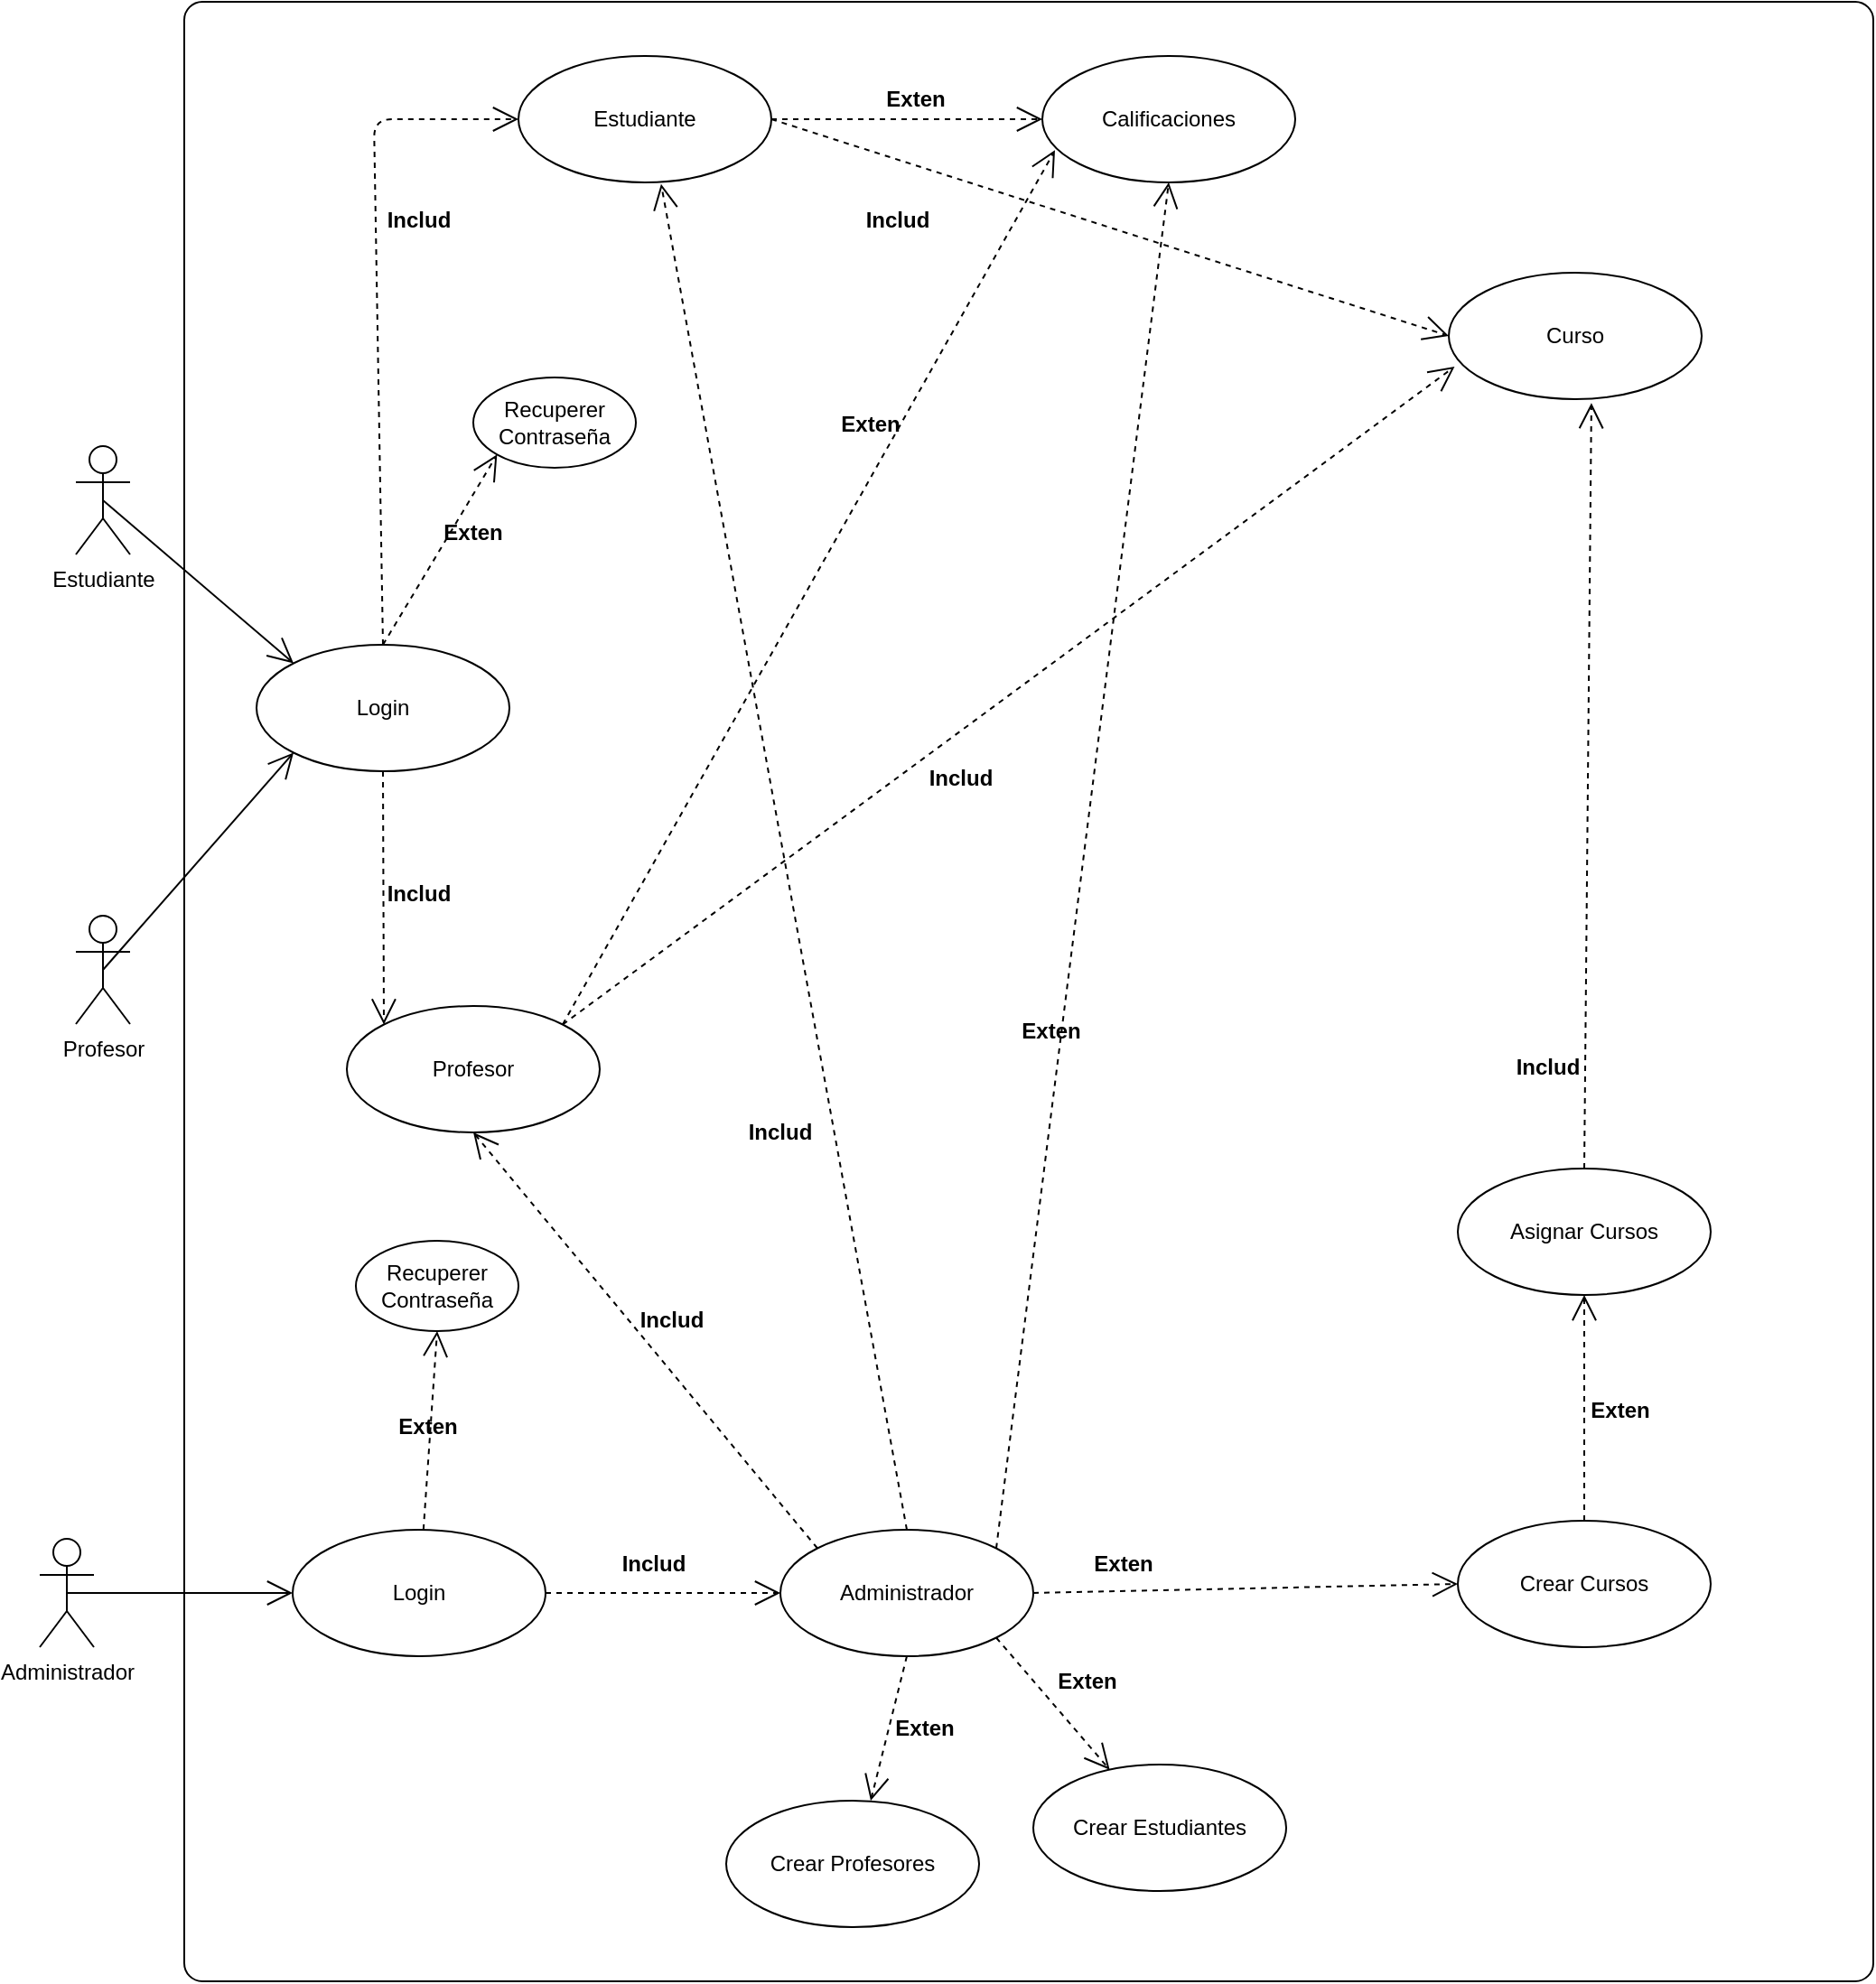 <mxfile>
    <diagram id="w3d0ppWCed2p-HDZ2Jk9" name="Página-1">
        <mxGraphModel dx="2235" dy="1798" grid="1" gridSize="10" guides="1" tooltips="1" connect="1" arrows="1" fold="1" page="1" pageScale="1" pageWidth="1200" pageHeight="800" math="0" shadow="0">
            <root>
                <mxCell id="0"/>
                <mxCell id="1" parent="0"/>
                <mxCell id="uBAcjajxYX5B5QDxeFIi-4" value="" style="html=1;align=center;verticalAlign=top;rounded=1;absoluteArcSize=1;arcSize=20;" vertex="1" parent="1">
                    <mxGeometry x="150" y="-166" width="935" height="1096" as="geometry"/>
                </mxCell>
                <mxCell id="Gcev7W_Unmqta7dmFVkb-4" value="Estudiante" style="shape=umlActor;verticalLabelPosition=bottom;verticalAlign=top;html=1;" vertex="1" parent="1">
                    <mxGeometry x="90" y="80" width="30" height="60" as="geometry"/>
                </mxCell>
                <mxCell id="Gcev7W_Unmqta7dmFVkb-5" value="Profesor" style="shape=umlActor;verticalLabelPosition=bottom;verticalAlign=top;html=1;" vertex="1" parent="1">
                    <mxGeometry x="90" y="340" width="30" height="60" as="geometry"/>
                </mxCell>
                <mxCell id="Gcev7W_Unmqta7dmFVkb-6" value="Administrador" style="shape=umlActor;verticalLabelPosition=bottom;verticalAlign=top;html=1;" vertex="1" parent="1">
                    <mxGeometry x="70" y="685" width="30" height="60" as="geometry"/>
                </mxCell>
                <mxCell id="Gcev7W_Unmqta7dmFVkb-8" value="Login" style="ellipse;whiteSpace=wrap;html=1;" vertex="1" parent="1">
                    <mxGeometry x="190" y="190" width="140" height="70" as="geometry"/>
                </mxCell>
                <mxCell id="Gcev7W_Unmqta7dmFVkb-9" value="Login" style="ellipse;whiteSpace=wrap;html=1;" vertex="1" parent="1">
                    <mxGeometry x="210" y="680" width="140" height="70" as="geometry"/>
                </mxCell>
                <mxCell id="Gcev7W_Unmqta7dmFVkb-10" value="Curso" style="ellipse;whiteSpace=wrap;html=1;" vertex="1" parent="1">
                    <mxGeometry x="850" y="-16" width="140" height="70" as="geometry"/>
                </mxCell>
                <mxCell id="Gcev7W_Unmqta7dmFVkb-11" value="Administrador" style="ellipse;whiteSpace=wrap;html=1;" vertex="1" parent="1">
                    <mxGeometry x="480" y="680" width="140" height="70" as="geometry"/>
                </mxCell>
                <mxCell id="Gcev7W_Unmqta7dmFVkb-12" value="Profesor" style="ellipse;whiteSpace=wrap;html=1;" vertex="1" parent="1">
                    <mxGeometry x="240" y="390" width="140" height="70" as="geometry"/>
                </mxCell>
                <mxCell id="Gcev7W_Unmqta7dmFVkb-13" value="Estudiante" style="ellipse;whiteSpace=wrap;html=1;" vertex="1" parent="1">
                    <mxGeometry x="335" y="-136" width="140" height="70" as="geometry"/>
                </mxCell>
                <mxCell id="Gcev7W_Unmqta7dmFVkb-17" value="" style="endArrow=open;endFill=1;endSize=12;html=1;exitX=0.5;exitY=0.5;exitDx=0;exitDy=0;exitPerimeter=0;entryX=0;entryY=1;entryDx=0;entryDy=0;" edge="1" parent="1" source="Gcev7W_Unmqta7dmFVkb-5" target="Gcev7W_Unmqta7dmFVkb-8">
                    <mxGeometry width="160" relative="1" as="geometry">
                        <mxPoint x="130" y="369.5" as="sourcePoint"/>
                        <mxPoint x="235" y="369.5" as="targetPoint"/>
                    </mxGeometry>
                </mxCell>
                <mxCell id="Gcev7W_Unmqta7dmFVkb-18" value="" style="endArrow=open;endFill=1;endSize=12;html=1;exitX=0.5;exitY=0.5;exitDx=0;exitDy=0;exitPerimeter=0;entryX=0;entryY=0;entryDx=0;entryDy=0;" edge="1" parent="1" source="Gcev7W_Unmqta7dmFVkb-4" target="Gcev7W_Unmqta7dmFVkb-8">
                    <mxGeometry width="160" relative="1" as="geometry">
                        <mxPoint x="115" y="380" as="sourcePoint"/>
                        <mxPoint x="243.498" y="274.865" as="targetPoint"/>
                    </mxGeometry>
                </mxCell>
                <mxCell id="Gcev7W_Unmqta7dmFVkb-19" value="" style="endArrow=open;endFill=1;endSize=12;html=1;entryX=0;entryY=0.5;entryDx=0;entryDy=0;dashed=1;exitX=0.5;exitY=0;exitDx=0;exitDy=0;" edge="1" parent="1" source="Gcev7W_Unmqta7dmFVkb-8" target="Gcev7W_Unmqta7dmFVkb-13">
                    <mxGeometry width="160" relative="1" as="geometry">
                        <mxPoint x="255" y="34" as="sourcePoint"/>
                        <mxPoint x="420.503" y="144.251" as="targetPoint"/>
                        <Array as="points">
                            <mxPoint x="255" y="-101"/>
                        </Array>
                    </mxGeometry>
                </mxCell>
                <mxCell id="Gcev7W_Unmqta7dmFVkb-20" value="" style="endArrow=open;endFill=1;endSize=12;html=1;entryX=0;entryY=0;entryDx=0;entryDy=0;dashed=1;exitX=0.5;exitY=1;exitDx=0;exitDy=0;" edge="1" parent="1" source="Gcev7W_Unmqta7dmFVkb-8" target="Gcev7W_Unmqta7dmFVkb-12">
                    <mxGeometry width="160" relative="1" as="geometry">
                        <mxPoint x="350" y="245" as="sourcePoint"/>
                        <mxPoint x="424.871" y="147.667" as="targetPoint"/>
                    </mxGeometry>
                </mxCell>
                <mxCell id="Gcev7W_Unmqta7dmFVkb-21" value="" style="endArrow=open;endFill=1;endSize=12;html=1;entryX=0;entryY=0.5;entryDx=0;entryDy=0;exitX=1;exitY=0.5;exitDx=0;exitDy=0;dashed=1;" edge="1" parent="1" source="Gcev7W_Unmqta7dmFVkb-13" target="Gcev7W_Unmqta7dmFVkb-10">
                    <mxGeometry width="160" relative="1" as="geometry">
                        <mxPoint x="300.129" y="56.333" as="sourcePoint"/>
                        <mxPoint x="375" y="-41" as="targetPoint"/>
                    </mxGeometry>
                </mxCell>
                <mxCell id="Gcev7W_Unmqta7dmFVkb-23" value="" style="endArrow=open;endFill=1;endSize=12;html=1;exitX=1;exitY=0.5;exitDx=0;exitDy=0;dashed=1;entryX=0;entryY=0.5;entryDx=0;entryDy=0;" edge="1" parent="1" source="Gcev7W_Unmqta7dmFVkb-9" target="Gcev7W_Unmqta7dmFVkb-11">
                    <mxGeometry width="160" relative="1" as="geometry">
                        <mxPoint x="330" y="705" as="sourcePoint"/>
                        <mxPoint x="435" y="705" as="targetPoint"/>
                    </mxGeometry>
                </mxCell>
                <mxCell id="Gcev7W_Unmqta7dmFVkb-24" value="" style="endArrow=open;endFill=1;endSize=12;html=1;exitX=0.5;exitY=0.5;exitDx=0;exitDy=0;exitPerimeter=0;entryX=0;entryY=0.5;entryDx=0;entryDy=0;" edge="1" parent="1" source="Gcev7W_Unmqta7dmFVkb-6" target="Gcev7W_Unmqta7dmFVkb-9">
                    <mxGeometry width="160" relative="1" as="geometry">
                        <mxPoint x="130" y="665.25" as="sourcePoint"/>
                        <mxPoint x="245.503" y="554.999" as="targetPoint"/>
                    </mxGeometry>
                </mxCell>
                <mxCell id="Gcev7W_Unmqta7dmFVkb-25" value="" style="endArrow=open;endFill=1;endSize=12;html=1;exitX=1;exitY=0;exitDx=0;exitDy=0;entryX=0.023;entryY=0.743;entryDx=0;entryDy=0;dashed=1;entryPerimeter=0;" edge="1" parent="1" source="Gcev7W_Unmqta7dmFVkb-12" target="Gcev7W_Unmqta7dmFVkb-10">
                    <mxGeometry width="160" relative="1" as="geometry">
                        <mxPoint x="440.44" y="300.0" as="sourcePoint"/>
                        <mxPoint x="439.503" y="420.881" as="targetPoint"/>
                    </mxGeometry>
                </mxCell>
                <mxCell id="Gcev7W_Unmqta7dmFVkb-26" value="Crear Profesores" style="ellipse;whiteSpace=wrap;html=1;" vertex="1" parent="1">
                    <mxGeometry x="450" y="830" width="140" height="70" as="geometry"/>
                </mxCell>
                <mxCell id="Gcev7W_Unmqta7dmFVkb-27" value="Crear Estudiantes" style="ellipse;whiteSpace=wrap;html=1;" vertex="1" parent="1">
                    <mxGeometry x="620" y="810" width="140" height="70" as="geometry"/>
                </mxCell>
                <mxCell id="Gcev7W_Unmqta7dmFVkb-28" value="Crear Cursos" style="ellipse;whiteSpace=wrap;html=1;" vertex="1" parent="1">
                    <mxGeometry x="855" y="675" width="140" height="70" as="geometry"/>
                </mxCell>
                <mxCell id="Gcev7W_Unmqta7dmFVkb-29" value="" style="endArrow=open;endFill=1;endSize=12;html=1;dashed=1;entryX=0.5;entryY=1;entryDx=0;entryDy=0;" edge="1" parent="1" source="Gcev7W_Unmqta7dmFVkb-28" target="Gcev7W_Unmqta7dmFVkb-39">
                    <mxGeometry width="160" relative="1" as="geometry">
                        <mxPoint x="765" y="710" as="sourcePoint"/>
                        <mxPoint x="635" y="715" as="targetPoint"/>
                    </mxGeometry>
                </mxCell>
                <mxCell id="Gcev7W_Unmqta7dmFVkb-30" value="" style="endArrow=open;endFill=1;endSize=12;html=1;dashed=1;entryX=0.564;entryY=1.03;entryDx=0;entryDy=0;entryPerimeter=0;exitX=0.5;exitY=0;exitDx=0;exitDy=0;" edge="1" parent="1" source="Gcev7W_Unmqta7dmFVkb-39" target="Gcev7W_Unmqta7dmFVkb-10">
                    <mxGeometry width="160" relative="1" as="geometry">
                        <mxPoint x="925" y="540" as="sourcePoint"/>
                        <mxPoint x="865" y="720" as="targetPoint"/>
                    </mxGeometry>
                </mxCell>
                <mxCell id="Gcev7W_Unmqta7dmFVkb-33" value="" style="endArrow=open;endFill=1;endSize=12;html=1;dashed=1;exitX=0.5;exitY=1;exitDx=0;exitDy=0;" edge="1" parent="1" source="Gcev7W_Unmqta7dmFVkb-11">
                    <mxGeometry width="160" relative="1" as="geometry">
                        <mxPoint x="630" y="730" as="sourcePoint"/>
                        <mxPoint x="530" y="830" as="targetPoint"/>
                    </mxGeometry>
                </mxCell>
                <mxCell id="Gcev7W_Unmqta7dmFVkb-34" value="" style="endArrow=open;endFill=1;endSize=12;html=1;dashed=1;exitX=1;exitY=1;exitDx=0;exitDy=0;" edge="1" parent="1" source="Gcev7W_Unmqta7dmFVkb-11" target="Gcev7W_Unmqta7dmFVkb-27">
                    <mxGeometry width="160" relative="1" as="geometry">
                        <mxPoint x="560" y="690" as="sourcePoint"/>
                        <mxPoint x="460" y="650" as="targetPoint"/>
                    </mxGeometry>
                </mxCell>
                <mxCell id="Gcev7W_Unmqta7dmFVkb-35" value="Calificaciones" style="ellipse;whiteSpace=wrap;html=1;" vertex="1" parent="1">
                    <mxGeometry x="625" y="-136" width="140" height="70" as="geometry"/>
                </mxCell>
                <mxCell id="Gcev7W_Unmqta7dmFVkb-36" value="" style="endArrow=open;endFill=1;endSize=12;html=1;entryX=0;entryY=0.5;entryDx=0;entryDy=0;exitX=1;exitY=0.5;exitDx=0;exitDy=0;dashed=1;" edge="1" parent="1" source="Gcev7W_Unmqta7dmFVkb-13" target="Gcev7W_Unmqta7dmFVkb-35">
                    <mxGeometry width="160" relative="1" as="geometry">
                        <mxPoint x="485" y="-91" as="sourcePoint"/>
                        <mxPoint x="705" y="69" as="targetPoint"/>
                    </mxGeometry>
                </mxCell>
                <mxCell id="Gcev7W_Unmqta7dmFVkb-37" value="" style="endArrow=open;endFill=1;endSize=12;html=1;entryX=0.05;entryY=0.745;entryDx=0;entryDy=0;exitX=1;exitY=0;exitDx=0;exitDy=0;dashed=1;entryPerimeter=0;" edge="1" parent="1" source="Gcev7W_Unmqta7dmFVkb-12" target="Gcev7W_Unmqta7dmFVkb-35">
                    <mxGeometry width="160" relative="1" as="geometry">
                        <mxPoint x="490" y="65" as="sourcePoint"/>
                        <mxPoint x="710" y="75" as="targetPoint"/>
                    </mxGeometry>
                </mxCell>
                <mxCell id="Gcev7W_Unmqta7dmFVkb-39" value="Asignar Cursos" style="ellipse;whiteSpace=wrap;html=1;" vertex="1" parent="1">
                    <mxGeometry x="855" y="480" width="140" height="70" as="geometry"/>
                </mxCell>
                <mxCell id="Gcev7W_Unmqta7dmFVkb-40" value="" style="endArrow=open;endFill=1;endSize=12;html=1;dashed=1;entryX=0;entryY=0.5;entryDx=0;entryDy=0;exitX=1;exitY=0.5;exitDx=0;exitDy=0;" edge="1" parent="1" source="Gcev7W_Unmqta7dmFVkb-11" target="Gcev7W_Unmqta7dmFVkb-28">
                    <mxGeometry width="160" relative="1" as="geometry">
                        <mxPoint x="630" y="730" as="sourcePoint"/>
                        <mxPoint x="720" y="730" as="targetPoint"/>
                    </mxGeometry>
                </mxCell>
                <mxCell id="Gcev7W_Unmqta7dmFVkb-41" value="" style="endArrow=open;endFill=1;endSize=12;html=1;dashed=1;entryX=0.5;entryY=1;entryDx=0;entryDy=0;exitX=1;exitY=0;exitDx=0;exitDy=0;" edge="1" parent="1" source="Gcev7W_Unmqta7dmFVkb-11" target="Gcev7W_Unmqta7dmFVkb-35">
                    <mxGeometry width="160" relative="1" as="geometry">
                        <mxPoint x="573.02" y="691.19" as="sourcePoint"/>
                        <mxPoint x="570" y="490" as="targetPoint"/>
                        <Array as="points"/>
                    </mxGeometry>
                </mxCell>
                <mxCell id="Gcev7W_Unmqta7dmFVkb-43" value="" style="endArrow=open;endFill=1;endSize=12;html=1;exitX=0;exitY=0;exitDx=0;exitDy=0;dashed=1;entryX=0.5;entryY=1;entryDx=0;entryDy=0;" edge="1" parent="1" source="Gcev7W_Unmqta7dmFVkb-11" target="Gcev7W_Unmqta7dmFVkb-12">
                    <mxGeometry width="160" relative="1" as="geometry">
                        <mxPoint x="360" y="725" as="sourcePoint"/>
                        <mxPoint x="490" y="725" as="targetPoint"/>
                    </mxGeometry>
                </mxCell>
                <mxCell id="Gcev7W_Unmqta7dmFVkb-44" value="" style="endArrow=open;endFill=1;endSize=12;html=1;exitX=0.5;exitY=0;exitDx=0;exitDy=0;dashed=1;entryX=0.564;entryY=1.012;entryDx=0;entryDy=0;entryPerimeter=0;" edge="1" parent="1" source="Gcev7W_Unmqta7dmFVkb-11" target="Gcev7W_Unmqta7dmFVkb-13">
                    <mxGeometry width="160" relative="1" as="geometry">
                        <mxPoint x="510.503" y="700.251" as="sourcePoint"/>
                        <mxPoint x="320" y="470" as="targetPoint"/>
                    </mxGeometry>
                </mxCell>
                <mxCell id="Gcev7W_Unmqta7dmFVkb-45" value="Exten" style="text;align=center;fontStyle=1;verticalAlign=middle;spacingLeft=3;spacingRight=3;strokeColor=none;rotatable=0;points=[[0,0.5],[1,0.5]];portConstraint=eastwest;" vertex="1" parent="1">
                    <mxGeometry x="590" y="390" width="80" height="26" as="geometry"/>
                </mxCell>
                <mxCell id="Gcev7W_Unmqta7dmFVkb-46" value="Includ" style="text;align=center;fontStyle=1;verticalAlign=middle;spacingLeft=3;spacingRight=3;strokeColor=none;rotatable=0;points=[[0,0.5],[1,0.5]];portConstraint=eastwest;" vertex="1" parent="1">
                    <mxGeometry x="440" y="446" width="80" height="26" as="geometry"/>
                </mxCell>
                <mxCell id="Gcev7W_Unmqta7dmFVkb-47" value="Includ" style="text;align=center;fontStyle=1;verticalAlign=middle;spacingLeft=3;spacingRight=3;strokeColor=none;rotatable=0;points=[[0,0.5],[1,0.5]];portConstraint=eastwest;" vertex="1" parent="1">
                    <mxGeometry x="370" y="685" width="80" height="26" as="geometry"/>
                </mxCell>
                <mxCell id="Gcev7W_Unmqta7dmFVkb-48" value="Includ" style="text;align=center;fontStyle=1;verticalAlign=middle;spacingLeft=3;spacingRight=3;strokeColor=none;rotatable=0;points=[[0,0.5],[1,0.5]];portConstraint=eastwest;" vertex="1" parent="1">
                    <mxGeometry x="240" y="314" width="80" height="26" as="geometry"/>
                </mxCell>
                <mxCell id="Gcev7W_Unmqta7dmFVkb-49" value="Includ" style="text;align=center;fontStyle=1;verticalAlign=middle;spacingLeft=3;spacingRight=3;strokeColor=none;rotatable=0;points=[[0,0.5],[1,0.5]];portConstraint=eastwest;" vertex="1" parent="1">
                    <mxGeometry x="240" y="-59" width="80" height="26" as="geometry"/>
                </mxCell>
                <mxCell id="Gcev7W_Unmqta7dmFVkb-50" value="Includ" style="text;align=center;fontStyle=1;verticalAlign=middle;spacingLeft=3;spacingRight=3;strokeColor=none;rotatable=0;points=[[0,0.5],[1,0.5]];portConstraint=eastwest;" vertex="1" parent="1">
                    <mxGeometry x="540" y="250" width="80" height="26" as="geometry"/>
                </mxCell>
                <mxCell id="Gcev7W_Unmqta7dmFVkb-51" value="Includ" style="text;align=center;fontStyle=1;verticalAlign=middle;spacingLeft=3;spacingRight=3;strokeColor=none;rotatable=0;points=[[0,0.5],[1,0.5]];portConstraint=eastwest;" vertex="1" parent="1">
                    <mxGeometry x="380" y="550" width="80" height="26" as="geometry"/>
                </mxCell>
                <mxCell id="Gcev7W_Unmqta7dmFVkb-52" value="Includ" style="text;align=center;fontStyle=1;verticalAlign=middle;spacingLeft=3;spacingRight=3;strokeColor=none;rotatable=0;points=[[0,0.5],[1,0.5]];portConstraint=eastwest;" vertex="1" parent="1">
                    <mxGeometry x="865" y="410" width="80" height="26" as="geometry"/>
                </mxCell>
                <mxCell id="Gcev7W_Unmqta7dmFVkb-53" value="Exten" style="text;align=center;fontStyle=1;verticalAlign=middle;spacingLeft=3;spacingRight=3;strokeColor=none;rotatable=0;points=[[0,0.5],[1,0.5]];portConstraint=eastwest;" vertex="1" parent="1">
                    <mxGeometry x="490" y="54" width="80" height="26" as="geometry"/>
                </mxCell>
                <mxCell id="Gcev7W_Unmqta7dmFVkb-54" value="Exten" style="text;align=center;fontStyle=1;verticalAlign=middle;spacingLeft=3;spacingRight=3;strokeColor=none;rotatable=0;points=[[0,0.5],[1,0.5]];portConstraint=eastwest;" vertex="1" parent="1">
                    <mxGeometry x="515" y="-126" width="80" height="26" as="geometry"/>
                </mxCell>
                <mxCell id="Gcev7W_Unmqta7dmFVkb-56" value="Exten" style="text;align=center;fontStyle=1;verticalAlign=middle;spacingLeft=3;spacingRight=3;strokeColor=none;rotatable=0;points=[[0,0.5],[1,0.5]];portConstraint=eastwest;" vertex="1" parent="1">
                    <mxGeometry x="630" y="685" width="80" height="26" as="geometry"/>
                </mxCell>
                <mxCell id="Gcev7W_Unmqta7dmFVkb-57" value="Exten" style="text;align=center;fontStyle=1;verticalAlign=middle;spacingLeft=3;spacingRight=3;strokeColor=none;rotatable=0;points=[[0,0.5],[1,0.5]];portConstraint=eastwest;" vertex="1" parent="1">
                    <mxGeometry x="610" y="750" width="80" height="26" as="geometry"/>
                </mxCell>
                <mxCell id="Gcev7W_Unmqta7dmFVkb-58" value="Exten" style="text;align=center;fontStyle=1;verticalAlign=middle;spacingLeft=3;spacingRight=3;strokeColor=none;rotatable=0;points=[[0,0.5],[1,0.5]];portConstraint=eastwest;" vertex="1" parent="1">
                    <mxGeometry x="520" y="776" width="80" height="26" as="geometry"/>
                </mxCell>
                <mxCell id="Gcev7W_Unmqta7dmFVkb-59" value="Exten" style="text;align=center;fontStyle=1;verticalAlign=middle;spacingLeft=3;spacingRight=3;strokeColor=none;rotatable=0;points=[[0,0.5],[1,0.5]];portConstraint=eastwest;" vertex="1" parent="1">
                    <mxGeometry x="905" y="600" width="80" height="26" as="geometry"/>
                </mxCell>
                <mxCell id="Gcev7W_Unmqta7dmFVkb-60" value="Includ" style="text;align=center;fontStyle=1;verticalAlign=middle;spacingLeft=3;spacingRight=3;strokeColor=none;rotatable=0;points=[[0,0.5],[1,0.5]];portConstraint=eastwest;" vertex="1" parent="1">
                    <mxGeometry x="505" y="-59" width="80" height="26" as="geometry"/>
                </mxCell>
                <mxCell id="uBAcjajxYX5B5QDxeFIi-1" value="Recuperer&lt;br&gt;Contraseña" style="ellipse;whiteSpace=wrap;html=1;" vertex="1" parent="1">
                    <mxGeometry x="310" y="42" width="90" height="50" as="geometry"/>
                </mxCell>
                <mxCell id="uBAcjajxYX5B5QDxeFIi-2" value="" style="endArrow=open;endFill=1;endSize=12;html=1;entryX=0;entryY=1;entryDx=0;entryDy=0;dashed=1;exitX=0.5;exitY=0;exitDx=0;exitDy=0;" edge="1" parent="1" source="Gcev7W_Unmqta7dmFVkb-8" target="uBAcjajxYX5B5QDxeFIi-1">
                    <mxGeometry width="160" relative="1" as="geometry">
                        <mxPoint x="270" y="270" as="sourcePoint"/>
                        <mxPoint x="270.503" y="410.251" as="targetPoint"/>
                    </mxGeometry>
                </mxCell>
                <mxCell id="uBAcjajxYX5B5QDxeFIi-3" value="Exten" style="text;align=center;fontStyle=1;verticalAlign=middle;spacingLeft=3;spacingRight=3;strokeColor=none;rotatable=0;points=[[0,0.5],[1,0.5]];portConstraint=eastwest;" vertex="1" parent="1">
                    <mxGeometry x="270" y="114" width="80" height="26" as="geometry"/>
                </mxCell>
                <mxCell id="uBAcjajxYX5B5QDxeFIi-5" value="Recuperer&lt;br&gt;Contraseña" style="ellipse;whiteSpace=wrap;html=1;" vertex="1" parent="1">
                    <mxGeometry x="245" y="520" width="90" height="50" as="geometry"/>
                </mxCell>
                <mxCell id="uBAcjajxYX5B5QDxeFIi-6" value="" style="endArrow=open;endFill=1;endSize=12;html=1;entryX=0.5;entryY=1;entryDx=0;entryDy=0;dashed=1;" edge="1" parent="1" source="Gcev7W_Unmqta7dmFVkb-9" target="uBAcjajxYX5B5QDxeFIi-5">
                    <mxGeometry width="160" relative="1" as="geometry">
                        <mxPoint x="235" y="685" as="sourcePoint"/>
                        <mxPoint x="298.18" y="579.678" as="targetPoint"/>
                    </mxGeometry>
                </mxCell>
                <mxCell id="uBAcjajxYX5B5QDxeFIi-7" value="Exten" style="text;align=center;fontStyle=1;verticalAlign=middle;spacingLeft=3;spacingRight=3;strokeColor=none;rotatable=0;points=[[0,0.5],[1,0.5]];portConstraint=eastwest;" vertex="1" parent="1">
                    <mxGeometry x="245" y="609" width="80" height="26" as="geometry"/>
                </mxCell>
            </root>
        </mxGraphModel>
    </diagram>
    <diagram id="chxNoCqROdhKDmmhXRaZ" name="Página-2">
        <mxGraphModel dx="1788" dy="798" grid="1" gridSize="10" guides="1" tooltips="1" connect="1" arrows="1" fold="1" page="1" pageScale="1" pageWidth="1200" pageHeight="800" math="0" shadow="0">
            <root>
                <mxCell id="0"/>
                <mxCell id="1" parent="0"/>
                <mxCell id="CqRFg44fMzQwsLSB5N1B-1" value="&lt;p style=&quot;margin:0px;margin-top:4px;text-align:center;&quot;&gt;&lt;i&gt;ADMINISTRADORES&lt;/i&gt;&lt;/p&gt;&lt;hr size=&quot;1&quot;&gt;&lt;p style=&quot;margin:0px;margin-left:4px;&quot;&gt;- nombre&amp;nbsp; &amp;nbsp;&lt;span style=&quot;white-space: pre;&quot;&gt;&#9;&lt;/span&gt;&lt;span style=&quot;white-space: pre;&quot;&gt;&#9;&lt;/span&gt;Varchar(30)&lt;br&gt;- documento&lt;span style=&quot;white-space: pre;&quot;&gt;&#9;&lt;/span&gt;&lt;span style=&quot;white-space: pre;&quot;&gt;&#9;&lt;/span&gt;int( )&lt;/p&gt;&lt;p style=&quot;margin:0px;margin-left:4px;&quot;&gt;- edad&lt;span style=&quot;white-space: pre;&quot;&gt;&#9;&lt;/span&gt;&lt;span style=&quot;white-space: pre;&quot;&gt;&#9;&lt;/span&gt;&lt;span style=&quot;white-space: pre;&quot;&gt;&#9;&lt;/span&gt;int( )&lt;/p&gt;&lt;hr size=&quot;1&quot;&gt;&lt;p style=&quot;margin:0px;margin-left:4px;&quot;&gt;+ Agregar&lt;/p&gt;&lt;p style=&quot;margin:0px;margin-left:4px;&quot;&gt;+ modificar&lt;br&gt;+ eliminar&lt;/p&gt;&lt;p style=&quot;margin:0px;margin-left:4px;&quot;&gt;+ crear_cursos&lt;/p&gt;&lt;p style=&quot;margin:0px;margin-left:4px;&quot;&gt;+ asignar_cusos&lt;/p&gt;&lt;p style=&quot;margin:0px;margin-left:4px;&quot;&gt;+ crear_profesores&lt;/p&gt;&lt;p style=&quot;margin:0px;margin-left:4px;&quot;&gt;+ asignar_profesores&lt;/p&gt;" style="verticalAlign=top;align=left;overflow=fill;fontSize=12;fontFamily=Helvetica;html=1;" vertex="1" parent="1">
                    <mxGeometry x="140" y="290" width="260" height="200" as="geometry"/>
                </mxCell>
                <mxCell id="QXZ4NXRbDlN5mXsIh4Lq-1" value="&lt;p style=&quot;margin:0px;margin-top:4px;text-align:center;&quot;&gt;&lt;i&gt;ESTUDIANTES&lt;/i&gt;&lt;/p&gt;&lt;hr size=&quot;1&quot;&gt;&lt;p style=&quot;margin:0px;margin-left:4px;&quot;&gt;- nombre_estudiante&lt;span style=&quot;white-space: pre;&quot;&gt;&#9;&lt;/span&gt;varchar(30)&lt;/p&gt;&lt;p style=&quot;margin:0px;margin-left:4px;&quot;&gt;- numero_documento&lt;span style=&quot;white-space: pre;&quot;&gt;&#9;&lt;/span&gt;int( )&lt;br&gt;- edad&lt;span style=&quot;white-space: pre;&quot;&gt;&#9;&lt;/span&gt;&lt;span style=&quot;white-space: pre;&quot;&gt;&#9;&lt;/span&gt;&lt;span style=&quot;white-space: pre;&quot;&gt;&#9;&lt;/span&gt;&lt;span style=&quot;white-space: pre;&quot;&gt;&#9;&lt;/span&gt;int( )&lt;/p&gt;&lt;p style=&quot;margin:0px;margin-left:4px;&quot;&gt;- curso&lt;span style=&quot;white-space: pre;&quot;&gt;&#9;&lt;/span&gt;&lt;span style=&quot;white-space: pre;&quot;&gt;&#9;&lt;/span&gt;&lt;span style=&quot;white-space: pre;&quot;&gt;&#9;&lt;/span&gt;&lt;span style=&quot;white-space: pre;&quot;&gt;&#9;&lt;/span&gt;vachar(50)&lt;/p&gt;&lt;p style=&quot;margin:0px;margin-left:4px;&quot;&gt;- profesor&lt;span style=&quot;white-space: pre;&quot;&gt;&#9;&lt;/span&gt;&lt;span style=&quot;white-space: pre;&quot;&gt;&#9;&lt;/span&gt;&lt;span style=&quot;white-space: pre;&quot;&gt;&#9;&lt;/span&gt;&lt;span style=&quot;white-space: pre;&quot;&gt;&#9;&lt;/span&gt;vachar(30)&lt;/p&gt;&lt;hr size=&quot;1&quot;&gt;&lt;p style=&quot;margin:0px;margin-left:4px;&quot;&gt;+&amp;nbsp; verificar_usuario&lt;br&gt;+&amp;nbsp; verificar_contraseña&lt;/p&gt;&lt;p style=&quot;margin:0px;margin-left:4px;&quot;&gt;+ actualizar_datos(nombre,edad,documento)&lt;/p&gt;&lt;p style=&quot;margin:0px;margin-left:4px;&quot;&gt;+ cambiar_contraseña&lt;/p&gt;" style="verticalAlign=top;align=left;overflow=fill;fontSize=12;fontFamily=Helvetica;html=1;" vertex="1" parent="1">
                    <mxGeometry x="450" y="20" width="260" height="190" as="geometry"/>
                </mxCell>
                <mxCell id="QXZ4NXRbDlN5mXsIh4Lq-2" value="&lt;p style=&quot;margin:0px;margin-top:4px;text-align:center;&quot;&gt;&lt;i&gt;PROFESORES&lt;/i&gt;&lt;/p&gt;&lt;hr size=&quot;1&quot;&gt;&lt;p style=&quot;margin:0px;margin-left:4px;&quot;&gt;- nombre&lt;br&gt;- documento&lt;/p&gt;&lt;p style=&quot;margin:0px;margin-left:4px;&quot;&gt;- edad&lt;/p&gt;&lt;p style=&quot;margin:0px;margin-left:4px;&quot;&gt;- curso&lt;/p&gt;&lt;p style=&quot;margin:0px;margin-left:4px;&quot;&gt;- notas&lt;/p&gt;&lt;hr size=&quot;1&quot;&gt;&lt;p style=&quot;margin:0px;margin-left:4px;&quot;&gt;+ agregar&lt;br&gt;+ modificar notas&lt;/p&gt;&lt;p style=&quot;margin:0px;margin-left:4px;&quot;&gt;+ cambiar_contraseña&lt;/p&gt;&lt;p style=&quot;margin:0px;margin-left:4px;&quot;&gt;+actualizar_datos&lt;/p&gt;&lt;p style=&quot;margin:0px;margin-left:4px;&quot;&gt;+ ver_cursos&lt;/p&gt;" style="verticalAlign=top;align=left;overflow=fill;fontSize=12;fontFamily=Helvetica;html=1;" vertex="1" parent="1">
                    <mxGeometry x="470" y="570" width="260" height="230" as="geometry"/>
                </mxCell>
                <mxCell id="QXZ4NXRbDlN5mXsIh4Lq-3" value="&lt;p style=&quot;margin:0px;margin-top:4px;text-align:center;&quot;&gt;&lt;i&gt;CURSOS&lt;/i&gt;&lt;/p&gt;&lt;hr size=&quot;1&quot;&gt;&lt;p style=&quot;margin:0px;margin-left:4px;&quot;&gt;- Nombre_curso&lt;br&gt;- fecha_creacion&lt;/p&gt;&lt;p style=&quot;margin:0px;margin-left:4px;&quot;&gt;- capacidad&lt;/p&gt;&lt;hr size=&quot;1&quot;&gt;&lt;p style=&quot;margin:0px;margin-left:4px;&quot;&gt;+ modificar&lt;br&gt;+ craer&lt;/p&gt;&lt;p style=&quot;margin:0px;margin-left:4px;&quot;&gt;+ borrar&lt;/p&gt;&lt;p style=&quot;margin:0px;margin-left:4px;&quot;&gt;+ ver_integrantes&lt;/p&gt;" style="verticalAlign=top;align=left;overflow=fill;fontSize=12;fontFamily=Helvetica;html=1;" vertex="1" parent="1">
                    <mxGeometry x="820" y="380" width="260" height="160" as="geometry"/>
                </mxCell>
                <mxCell id="QXZ4NXRbDlN5mXsIh4Lq-4" value="&lt;p style=&quot;margin:0px;margin-top:4px;text-align:center;&quot;&gt;&lt;i&gt;NOTAS&lt;/i&gt;&lt;/p&gt;&lt;hr size=&quot;1&quot;&gt;&lt;p style=&quot;margin:0px;margin-left:4px;&quot;&gt;- nombre_estudiante&lt;span style=&quot;white-space: pre;&quot;&gt;&#9;&lt;/span&gt;varchar(30)&lt;br&gt;- nota&lt;span style=&quot;white-space: pre;&quot;&gt;&#9;&lt;/span&gt;&lt;span style=&quot;white-space: pre;&quot;&gt;&#9;&lt;/span&gt;&lt;span style=&quot;white-space: pre;&quot;&gt;&#9;&lt;/span&gt;&lt;span style=&quot;white-space: pre;&quot;&gt;&#9;&lt;/span&gt;int( )&lt;/p&gt;&lt;p style=&quot;margin:0px;margin-left:4px;&quot;&gt;- curso&lt;span style=&quot;white-space: pre;&quot;&gt;&#9;&lt;/span&gt;&lt;span style=&quot;white-space: pre;&quot;&gt;&#9;&lt;/span&gt;&lt;span style=&quot;white-space: pre;&quot;&gt;&#9;&lt;/span&gt;&lt;span style=&quot;white-space: pre;&quot;&gt;&#9;&lt;/span&gt;varchar( )&lt;/p&gt;&lt;p style=&quot;margin:0px;margin-left:4px;&quot;&gt;- profesor&lt;span style=&quot;white-space: pre;&quot;&gt;&#9;&lt;/span&gt;&lt;span style=&quot;white-space: pre;&quot;&gt;&#9;&lt;/span&gt;&lt;span style=&quot;white-space: pre;&quot;&gt;&#9;&lt;/span&gt;&lt;span style=&quot;white-space: pre;&quot;&gt;&#9;&lt;/span&gt;varchar( )&lt;/p&gt;&lt;hr size=&quot;1&quot;&gt;&lt;p style=&quot;margin:0px;margin-left:4px;&quot;&gt;+ ver_notas&lt;/p&gt;&lt;p style=&quot;margin:0px;margin-left:4px;&quot;&gt;+ imprimir_notas&lt;/p&gt;&lt;p style=&quot;margin:0px;margin-left:4px;&quot;&gt;&lt;br&gt;&lt;/p&gt;&lt;p style=&quot;margin:0px;margin-left:4px;&quot;&gt;&lt;br&gt;&lt;/p&gt;" style="verticalAlign=top;align=left;overflow=fill;fontSize=12;fontFamily=Helvetica;html=1;" vertex="1" parent="1">
                    <mxGeometry x="870" y="60" width="260" height="160" as="geometry"/>
                </mxCell>
                <mxCell id="QXZ4NXRbDlN5mXsIh4Lq-12" value="" style="html=1;verticalAlign=bottom;endArrow=block;exitX=0.366;exitY=0.998;exitDx=0;exitDy=0;exitPerimeter=0;entryX=0.005;entryY=0.296;entryDx=0;entryDy=0;entryPerimeter=0;" edge="1" parent="1" source="CqRFg44fMzQwsLSB5N1B-1" target="QXZ4NXRbDlN5mXsIh4Lq-2">
                    <mxGeometry width="80" relative="1" as="geometry">
                        <mxPoint x="620" y="510" as="sourcePoint"/>
                        <mxPoint x="700" y="510" as="targetPoint"/>
                        <Array as="points">
                            <mxPoint x="235" y="640"/>
                        </Array>
                    </mxGeometry>
                </mxCell>
                <mxCell id="QXZ4NXRbDlN5mXsIh4Lq-13" value="" style="html=1;verticalAlign=bottom;endArrow=block;entryX=0;entryY=0.5;entryDx=0;entryDy=0;exitX=0.5;exitY=0;exitDx=0;exitDy=0;" edge="1" parent="1" source="CqRFg44fMzQwsLSB5N1B-1" target="QXZ4NXRbDlN5mXsIh4Lq-1">
                    <mxGeometry width="80" relative="1" as="geometry">
                        <mxPoint x="528.7" y="280.96" as="sourcePoint"/>
                        <mxPoint x="520" y="499.04" as="targetPoint"/>
                        <Array as="points">
                            <mxPoint x="270" y="115"/>
                        </Array>
                    </mxGeometry>
                </mxCell>
                <mxCell id="QXZ4NXRbDlN5mXsIh4Lq-14" value="" style="html=1;verticalAlign=bottom;endArrow=block;exitX=0.997;exitY=0.667;exitDx=0;exitDy=0;exitPerimeter=0;entryX=0;entryY=0.25;entryDx=0;entryDy=0;" edge="1" parent="1" source="CqRFg44fMzQwsLSB5N1B-1" target="QXZ4NXRbDlN5mXsIh4Lq-3">
                    <mxGeometry width="80" relative="1" as="geometry">
                        <mxPoint x="255.16" y="509.6" as="sourcePoint"/>
                        <mxPoint x="491.3" y="658.08" as="targetPoint"/>
                        <Array as="points"/>
                    </mxGeometry>
                </mxCell>
                <mxCell id="QXZ4NXRbDlN5mXsIh4Lq-15" value="" style="html=1;verticalAlign=bottom;endArrow=block;exitX=1;exitY=0.25;exitDx=0;exitDy=0;entryX=0.5;entryY=1;entryDx=0;entryDy=0;" edge="1" parent="1" source="QXZ4NXRbDlN5mXsIh4Lq-2" target="QXZ4NXRbDlN5mXsIh4Lq-3">
                    <mxGeometry width="80" relative="1" as="geometry">
                        <mxPoint x="413.64" y="432" as="sourcePoint"/>
                        <mxPoint x="870" y="430" as="targetPoint"/>
                        <Array as="points">
                            <mxPoint x="950" y="628"/>
                        </Array>
                    </mxGeometry>
                </mxCell>
                <mxCell id="QXZ4NXRbDlN5mXsIh4Lq-16" value="" style="html=1;verticalAlign=bottom;endArrow=block;exitX=1.007;exitY=0.433;exitDx=0;exitDy=0;entryX=0;entryY=0.25;entryDx=0;entryDy=0;exitPerimeter=0;" edge="1" parent="1" source="QXZ4NXRbDlN5mXsIh4Lq-1" target="QXZ4NXRbDlN5mXsIh4Lq-4">
                    <mxGeometry width="80" relative="1" as="geometry">
                        <mxPoint x="413.64" y="432" as="sourcePoint"/>
                        <mxPoint x="870" y="430" as="targetPoint"/>
                        <Array as="points"/>
                    </mxGeometry>
                </mxCell>
                <mxCell id="QXZ4NXRbDlN5mXsIh4Lq-17" value="" style="html=1;verticalAlign=bottom;endArrow=block;exitX=0.547;exitY=1.009;exitDx=0;exitDy=0;entryX=0.5;entryY=0;entryDx=0;entryDy=0;exitPerimeter=0;" edge="1" parent="1" source="QXZ4NXRbDlN5mXsIh4Lq-1" target="QXZ4NXRbDlN5mXsIh4Lq-3">
                    <mxGeometry width="80" relative="1" as="geometry">
                        <mxPoint x="721.82" y="112.27" as="sourcePoint"/>
                        <mxPoint x="880" y="110" as="targetPoint"/>
                        <Array as="points">
                            <mxPoint x="590" y="280"/>
                            <mxPoint x="950" y="280"/>
                        </Array>
                    </mxGeometry>
                </mxCell>
                <mxCell id="QXZ4NXRbDlN5mXsIh4Lq-18" value="" style="html=1;verticalAlign=bottom;endArrow=block;exitX=1;exitY=0.25;exitDx=0;exitDy=0;entryX=0.538;entryY=1;entryDx=0;entryDy=0;entryPerimeter=0;" edge="1" parent="1" target="QXZ4NXRbDlN5mXsIh4Lq-4">
                    <mxGeometry width="80" relative="1" as="geometry">
                        <mxPoint x="730" y="677.5" as="sourcePoint"/>
                        <mxPoint x="950" y="590" as="targetPoint"/>
                        <Array as="points">
                            <mxPoint x="1130" y="678"/>
                            <mxPoint x="1130" y="280"/>
                            <mxPoint x="1010" y="280"/>
                        </Array>
                    </mxGeometry>
                </mxCell>
                <mxCell id="QXZ4NXRbDlN5mXsIh4Lq-19" value="1..N" style="text;align=center;fontStyle=1;verticalAlign=middle;spacingLeft=3;spacingRight=3;strokeColor=none;rotatable=0;points=[[0,0.5],[1,0.5]];portConstraint=eastwest;" vertex="1" parent="1">
                    <mxGeometry x="210" y="500" width="80" height="26" as="geometry"/>
                </mxCell>
                <mxCell id="QXZ4NXRbDlN5mXsIh4Lq-20" value="1..N" style="text;align=center;fontStyle=1;verticalAlign=middle;spacingLeft=3;spacingRight=3;strokeColor=none;rotatable=0;points=[[0,0.5],[1,0.5]];portConstraint=eastwest;" vertex="1" parent="1">
                    <mxGeometry x="210" y="264" width="80" height="26" as="geometry"/>
                </mxCell>
                <mxCell id="QXZ4NXRbDlN5mXsIh4Lq-21" value="1..N" style="text;align=center;fontStyle=1;verticalAlign=middle;spacingLeft=3;spacingRight=3;strokeColor=none;rotatable=0;points=[[0,0.5],[1,0.5]];portConstraint=eastwest;" vertex="1" parent="1">
                    <mxGeometry x="380" y="400" width="80" height="26" as="geometry"/>
                </mxCell>
                <mxCell id="QXZ4NXRbDlN5mXsIh4Lq-22" value="" style="html=1;verticalAlign=bottom;endArrow=block;exitX=0.25;exitY=0;exitDx=0;exitDy=0;entryX=0.337;entryY=1.009;entryDx=0;entryDy=0;entryPerimeter=0;" edge="1" parent="1" source="QXZ4NXRbDlN5mXsIh4Lq-2" target="QXZ4NXRbDlN5mXsIh4Lq-1">
                    <mxGeometry width="80" relative="1" as="geometry">
                        <mxPoint x="409.22" y="433.4" as="sourcePoint"/>
                        <mxPoint x="830" y="430" as="targetPoint"/>
                        <Array as="points"/>
                    </mxGeometry>
                </mxCell>
                <mxCell id="QXZ4NXRbDlN5mXsIh4Lq-23" value="1..N" style="text;align=center;fontStyle=1;verticalAlign=middle;spacingLeft=3;spacingRight=3;strokeColor=none;rotatable=0;points=[[0,0.5],[1,0.5]];portConstraint=eastwest;" vertex="1" parent="1">
                    <mxGeometry x="480" y="540" width="80" height="26" as="geometry"/>
                </mxCell>
                <mxCell id="QXZ4NXRbDlN5mXsIh4Lq-25" value="1..N" style="text;align=center;fontStyle=1;verticalAlign=middle;spacingLeft=3;spacingRight=3;strokeColor=none;rotatable=0;points=[[0,0.5],[1,0.5]];portConstraint=eastwest;" vertex="1" parent="1">
                    <mxGeometry x="690" y="80" width="80" height="26" as="geometry"/>
                </mxCell>
                <mxCell id="QXZ4NXRbDlN5mXsIh4Lq-26" value="1..N" style="text;align=center;fontStyle=1;verticalAlign=middle;spacingLeft=3;spacingRight=3;strokeColor=none;rotatable=0;points=[[0,0.5],[1,0.5]];portConstraint=eastwest;" vertex="1" parent="1">
                    <mxGeometry x="570" y="210" width="80" height="26" as="geometry"/>
                </mxCell>
                <mxCell id="QXZ4NXRbDlN5mXsIh4Lq-27" value="1..1" style="text;align=center;fontStyle=1;verticalAlign=middle;spacingLeft=3;spacingRight=3;strokeColor=none;rotatable=0;points=[[0,0.5],[1,0.5]];portConstraint=eastwest;" vertex="1" parent="1">
                    <mxGeometry x="710" y="600" width="80" height="26" as="geometry"/>
                </mxCell>
                <mxCell id="QXZ4NXRbDlN5mXsIh4Lq-28" value="1..N" style="text;align=center;fontStyle=1;verticalAlign=middle;spacingLeft=3;spacingRight=3;strokeColor=none;rotatable=0;points=[[0,0.5],[1,0.5]];portConstraint=eastwest;" vertex="1" parent="1">
                    <mxGeometry x="710" y="650" width="80" height="26" as="geometry"/>
                </mxCell>
            </root>
        </mxGraphModel>
    </diagram>
    <diagram id="Z5Ri4fiEmCOSQMzNhDk8" name="Página-3">
        <mxGraphModel dx="2167" dy="1121" grid="1" gridSize="10" guides="1" tooltips="1" connect="1" arrows="1" fold="1" page="1" pageScale="1" pageWidth="1200" pageHeight="800" math="0" shadow="0">
            <root>
                <mxCell id="0"/>
                <mxCell id="1" parent="0"/>
                <mxCell id="Gr-IEQoAgICSfoBArwmw-1" value="PK" style="text;html=1;strokeColor=none;fillColor=none;align=center;verticalAlign=middle;whiteSpace=wrap;rounded=0;fontSize=14;" parent="1" vertex="1">
                    <mxGeometry x="10" y="100" width="60" height="30" as="geometry"/>
                </mxCell>
                <mxCell id="Gr-IEQoAgICSfoBArwmw-3" value="PK" style="text;html=1;strokeColor=none;fillColor=none;align=center;verticalAlign=middle;whiteSpace=wrap;rounded=0;fontSize=14;" parent="1" vertex="1">
                    <mxGeometry x="1140" y="90" width="60" height="30" as="geometry"/>
                </mxCell>
            </root>
        </mxGraphModel>
    </diagram>
</mxfile>